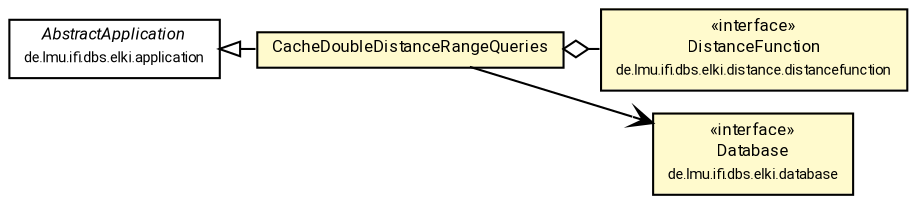 #!/usr/local/bin/dot
#
# Class diagram 
# Generated by UMLGraph version R5_7_2-60-g0e99a6 (http://www.spinellis.gr/umlgraph/)
#

digraph G {
	graph [fontnames="svg"]
	edge [fontname="Roboto",fontsize=7,labelfontname="Roboto",labelfontsize=7,color="black"];
	node [fontname="Roboto",fontcolor="black",fontsize=8,shape=plaintext,margin=0,width=0,height=0];
	nodesep=0.15;
	ranksep=0.25;
	rankdir=LR;
	// de.lmu.ifi.dbs.elki.distance.distancefunction.DistanceFunction<O>
	c2289677 [label=<<table title="de.lmu.ifi.dbs.elki.distance.distancefunction.DistanceFunction" border="0" cellborder="1" cellspacing="0" cellpadding="2" bgcolor="LemonChiffon" href="../../distance/distancefunction/DistanceFunction.html" target="_parent">
		<tr><td><table border="0" cellspacing="0" cellpadding="1">
		<tr><td align="center" balign="center"> &#171;interface&#187; </td></tr>
		<tr><td align="center" balign="center"> <font face="Roboto">DistanceFunction</font> </td></tr>
		<tr><td align="center" balign="center"> <font face="Roboto" point-size="7.0">de.lmu.ifi.dbs.elki.distance.distancefunction</font> </td></tr>
		</table></td></tr>
		</table>>, URL="../../distance/distancefunction/DistanceFunction.html"];
	// de.lmu.ifi.dbs.elki.database.Database
	c2289719 [label=<<table title="de.lmu.ifi.dbs.elki.database.Database" border="0" cellborder="1" cellspacing="0" cellpadding="2" bgcolor="LemonChiffon" href="../../database/Database.html" target="_parent">
		<tr><td><table border="0" cellspacing="0" cellpadding="1">
		<tr><td align="center" balign="center"> &#171;interface&#187; </td></tr>
		<tr><td align="center" balign="center"> <font face="Roboto">Database</font> </td></tr>
		<tr><td align="center" balign="center"> <font face="Roboto" point-size="7.0">de.lmu.ifi.dbs.elki.database</font> </td></tr>
		</table></td></tr>
		</table>>, URL="../../database/Database.html"];
	// de.lmu.ifi.dbs.elki.application.AbstractApplication
	c2289721 [label=<<table title="de.lmu.ifi.dbs.elki.application.AbstractApplication" border="0" cellborder="1" cellspacing="0" cellpadding="2" href="../AbstractApplication.html" target="_parent">
		<tr><td><table border="0" cellspacing="0" cellpadding="1">
		<tr><td align="center" balign="center"> <font face="Roboto"><i>AbstractApplication</i></font> </td></tr>
		<tr><td align="center" balign="center"> <font face="Roboto" point-size="7.0">de.lmu.ifi.dbs.elki.application</font> </td></tr>
		</table></td></tr>
		</table>>, URL="../AbstractApplication.html"];
	// de.lmu.ifi.dbs.elki.application.cache.CacheDoubleDistanceRangeQueries<O>
	c2291695 [label=<<table title="de.lmu.ifi.dbs.elki.application.cache.CacheDoubleDistanceRangeQueries" border="0" cellborder="1" cellspacing="0" cellpadding="2" bgcolor="lemonChiffon" href="CacheDoubleDistanceRangeQueries.html" target="_parent">
		<tr><td><table border="0" cellspacing="0" cellpadding="1">
		<tr><td align="center" balign="center"> <font face="Roboto">CacheDoubleDistanceRangeQueries</font> </td></tr>
		</table></td></tr>
		</table>>, URL="CacheDoubleDistanceRangeQueries.html"];
	// de.lmu.ifi.dbs.elki.application.cache.CacheDoubleDistanceRangeQueries<O> extends de.lmu.ifi.dbs.elki.application.AbstractApplication
	c2289721 -> c2291695 [arrowtail=empty,dir=back,weight=10];
	// de.lmu.ifi.dbs.elki.application.cache.CacheDoubleDistanceRangeQueries<O> has de.lmu.ifi.dbs.elki.distance.distancefunction.DistanceFunction<O>
	c2291695 -> c2289677 [arrowhead=none,arrowtail=ediamond,dir=back,weight=4];
	// de.lmu.ifi.dbs.elki.application.cache.CacheDoubleDistanceRangeQueries<O> navassoc de.lmu.ifi.dbs.elki.database.Database
	c2291695 -> c2289719 [arrowhead=open,weight=1];
}

